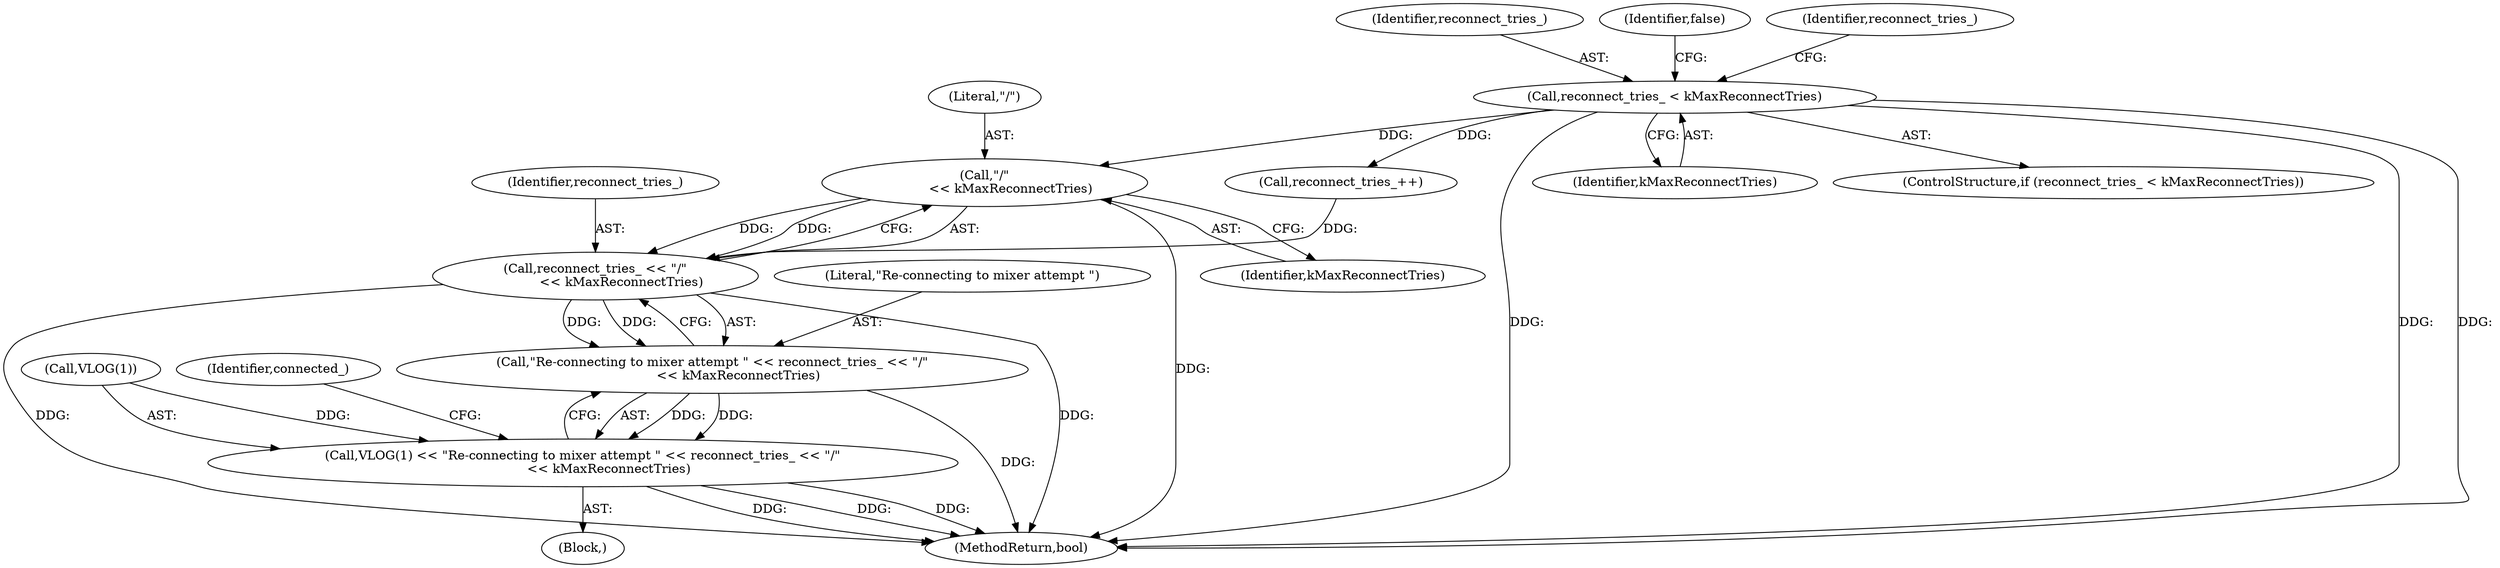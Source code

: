 digraph "0_Chrome_51dfe5e3b332bcea02fb4d4c7493ae841106dd9b_5@API" {
"1000158" [label="(Call,\"/\"\n             << kMaxReconnectTries)"];
"1000145" [label="(Call,reconnect_tries_ < kMaxReconnectTries)"];
"1000156" [label="(Call,reconnect_tries_ << \"/\"\n             << kMaxReconnectTries)"];
"1000154" [label="(Call,\"Re-connecting to mixer attempt \" << reconnect_tries_ << \"/\"\n             << kMaxReconnectTries)"];
"1000151" [label="(Call,VLOG(1) << \"Re-connecting to mixer attempt \" << reconnect_tries_ << \"/\"\n             << kMaxReconnectTries)"];
"1000146" [label="(Identifier,reconnect_tries_)"];
"1000154" [label="(Call,\"Re-connecting to mixer attempt \" << reconnect_tries_ << \"/\"\n             << kMaxReconnectTries)"];
"1000179" [label="(MethodReturn,bool)"];
"1000178" [label="(Identifier,false)"];
"1000157" [label="(Identifier,reconnect_tries_)"];
"1000155" [label="(Literal,\"Re-connecting to mixer attempt \")"];
"1000152" [label="(Call,VLOG(1))"];
"1000159" [label="(Literal,\"/\")"];
"1000145" [label="(Call,reconnect_tries_ < kMaxReconnectTries)"];
"1000162" [label="(Identifier,connected_)"];
"1000150" [label="(Identifier,reconnect_tries_)"];
"1000158" [label="(Call,\"/\"\n             << kMaxReconnectTries)"];
"1000156" [label="(Call,reconnect_tries_ << \"/\"\n             << kMaxReconnectTries)"];
"1000151" [label="(Call,VLOG(1) << \"Re-connecting to mixer attempt \" << reconnect_tries_ << \"/\"\n             << kMaxReconnectTries)"];
"1000148" [label="(Block,)"];
"1000149" [label="(Call,reconnect_tries_++)"];
"1000160" [label="(Identifier,kMaxReconnectTries)"];
"1000147" [label="(Identifier,kMaxReconnectTries)"];
"1000144" [label="(ControlStructure,if (reconnect_tries_ < kMaxReconnectTries))"];
"1000158" -> "1000156"  [label="AST: "];
"1000158" -> "1000160"  [label="CFG: "];
"1000159" -> "1000158"  [label="AST: "];
"1000160" -> "1000158"  [label="AST: "];
"1000156" -> "1000158"  [label="CFG: "];
"1000158" -> "1000179"  [label="DDG: "];
"1000158" -> "1000156"  [label="DDG: "];
"1000158" -> "1000156"  [label="DDG: "];
"1000145" -> "1000158"  [label="DDG: "];
"1000145" -> "1000144"  [label="AST: "];
"1000145" -> "1000147"  [label="CFG: "];
"1000146" -> "1000145"  [label="AST: "];
"1000147" -> "1000145"  [label="AST: "];
"1000150" -> "1000145"  [label="CFG: "];
"1000178" -> "1000145"  [label="CFG: "];
"1000145" -> "1000179"  [label="DDG: "];
"1000145" -> "1000179"  [label="DDG: "];
"1000145" -> "1000179"  [label="DDG: "];
"1000145" -> "1000149"  [label="DDG: "];
"1000156" -> "1000154"  [label="AST: "];
"1000157" -> "1000156"  [label="AST: "];
"1000154" -> "1000156"  [label="CFG: "];
"1000156" -> "1000179"  [label="DDG: "];
"1000156" -> "1000179"  [label="DDG: "];
"1000156" -> "1000154"  [label="DDG: "];
"1000156" -> "1000154"  [label="DDG: "];
"1000149" -> "1000156"  [label="DDG: "];
"1000154" -> "1000151"  [label="AST: "];
"1000155" -> "1000154"  [label="AST: "];
"1000151" -> "1000154"  [label="CFG: "];
"1000154" -> "1000179"  [label="DDG: "];
"1000154" -> "1000151"  [label="DDG: "];
"1000154" -> "1000151"  [label="DDG: "];
"1000151" -> "1000148"  [label="AST: "];
"1000152" -> "1000151"  [label="AST: "];
"1000162" -> "1000151"  [label="CFG: "];
"1000151" -> "1000179"  [label="DDG: "];
"1000151" -> "1000179"  [label="DDG: "];
"1000151" -> "1000179"  [label="DDG: "];
"1000152" -> "1000151"  [label="DDG: "];
}
